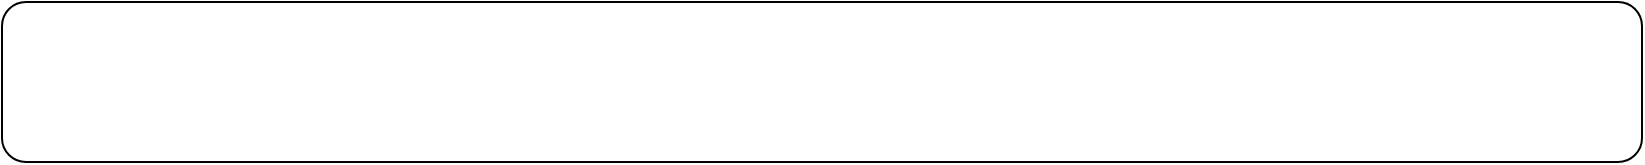 <mxfile version="16.5.6" type="github">
  <diagram id="CTRHQpLJLAgT-PBREwW2" name="Page-1">
    <mxGraphModel dx="1426" dy="739" grid="1" gridSize="10" guides="1" tooltips="1" connect="1" arrows="1" fold="1" page="1" pageScale="1" pageWidth="827" pageHeight="1169" math="0" shadow="0">
      <root>
        <mxCell id="0" />
        <mxCell id="1" parent="0" />
        <mxCell id="uCTSqyvvW0YgDlBtNeHN-2" value="" style="rounded=1;whiteSpace=wrap;html=1;arcSize=15;" vertex="1" parent="1">
          <mxGeometry x="4" y="40" width="820" height="80" as="geometry" />
        </mxCell>
      </root>
    </mxGraphModel>
  </diagram>
</mxfile>
